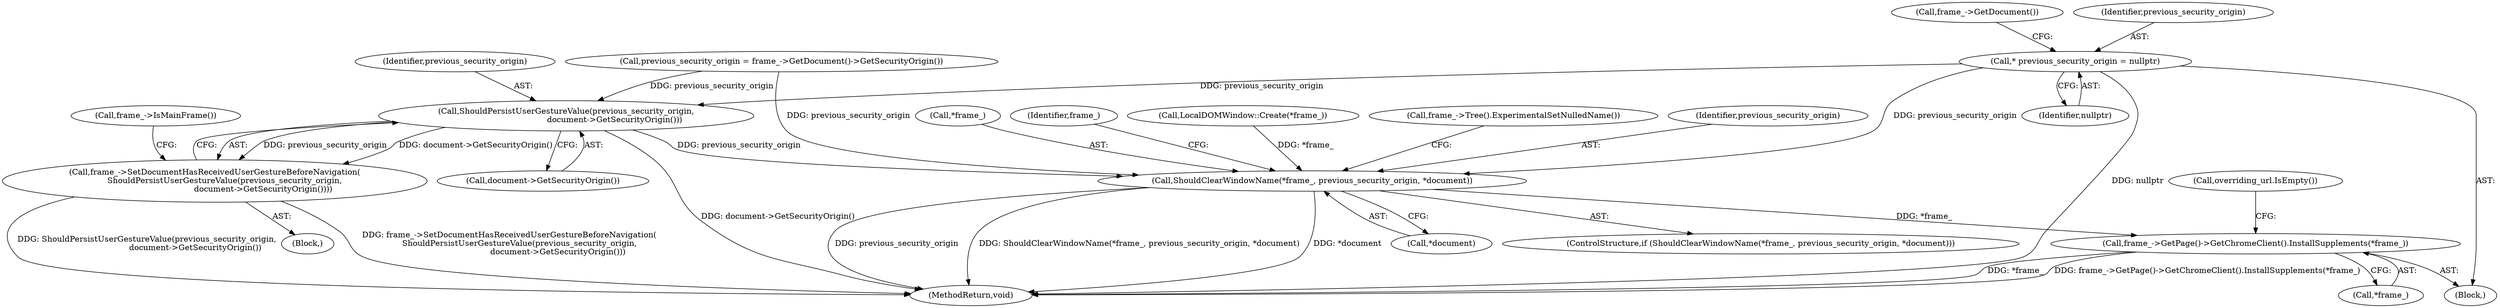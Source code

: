 digraph "0_Chrome_0ab2412a104d2f235d7b9fe19d30ef605a410832_3@pointer" {
"1000125" [label="(Call,* previous_security_origin = nullptr)"];
"1000162" [label="(Call,ShouldPersistUserGestureValue(previous_security_origin,\n                                      document->GetSecurityOrigin()))"];
"1000161" [label="(Call,frame_->SetDocumentHasReceivedUserGestureBeforeNavigation(\n        ShouldPersistUserGestureValue(previous_security_origin,\n                                      document->GetSecurityOrigin())))"];
"1000169" [label="(Call,ShouldClearWindowName(*frame_, previous_security_origin, *document))"];
"1000177" [label="(Call,frame_->GetPage()->GetChromeClient().InstallSupplements(*frame_))"];
"1000130" [label="(Call,previous_security_origin = frame_->GetDocument()->GetSecurityOrigin())"];
"1000109" [label="(Block,)"];
"1000125" [label="(Call,* previous_security_origin = nullptr)"];
"1000170" [label="(Call,*frame_)"];
"1000182" [label="(Call,overriding_url.IsEmpty())"];
"1000179" [label="(Identifier,frame_)"];
"1000163" [label="(Identifier,previous_security_origin)"];
"1000166" [label="(Call,frame_->IsMainFrame())"];
"1000127" [label="(Identifier,nullptr)"];
"1000207" [label="(MethodReturn,void)"];
"1000178" [label="(Call,*frame_)"];
"1000173" [label="(Call,*document)"];
"1000129" [label="(Call,frame_->GetDocument())"];
"1000137" [label="(Call,LocalDOMWindow::Create(*frame_))"];
"1000168" [label="(ControlStructure,if (ShouldClearWindowName(*frame_, previous_security_origin, *document)))"];
"1000176" [label="(Call,frame_->Tree().ExperimentalSetNulledName())"];
"1000172" [label="(Identifier,previous_security_origin)"];
"1000161" [label="(Call,frame_->SetDocumentHasReceivedUserGestureBeforeNavigation(\n        ShouldPersistUserGestureValue(previous_security_origin,\n                                      document->GetSecurityOrigin())))"];
"1000177" [label="(Call,frame_->GetPage()->GetChromeClient().InstallSupplements(*frame_))"];
"1000169" [label="(Call,ShouldClearWindowName(*frame_, previous_security_origin, *document))"];
"1000164" [label="(Call,document->GetSecurityOrigin())"];
"1000162" [label="(Call,ShouldPersistUserGestureValue(previous_security_origin,\n                                      document->GetSecurityOrigin()))"];
"1000160" [label="(Block,)"];
"1000126" [label="(Identifier,previous_security_origin)"];
"1000125" -> "1000109"  [label="AST: "];
"1000125" -> "1000127"  [label="CFG: "];
"1000126" -> "1000125"  [label="AST: "];
"1000127" -> "1000125"  [label="AST: "];
"1000129" -> "1000125"  [label="CFG: "];
"1000125" -> "1000207"  [label="DDG: nullptr"];
"1000125" -> "1000162"  [label="DDG: previous_security_origin"];
"1000125" -> "1000169"  [label="DDG: previous_security_origin"];
"1000162" -> "1000161"  [label="AST: "];
"1000162" -> "1000164"  [label="CFG: "];
"1000163" -> "1000162"  [label="AST: "];
"1000164" -> "1000162"  [label="AST: "];
"1000161" -> "1000162"  [label="CFG: "];
"1000162" -> "1000207"  [label="DDG: document->GetSecurityOrigin()"];
"1000162" -> "1000161"  [label="DDG: previous_security_origin"];
"1000162" -> "1000161"  [label="DDG: document->GetSecurityOrigin()"];
"1000130" -> "1000162"  [label="DDG: previous_security_origin"];
"1000162" -> "1000169"  [label="DDG: previous_security_origin"];
"1000161" -> "1000160"  [label="AST: "];
"1000166" -> "1000161"  [label="CFG: "];
"1000161" -> "1000207"  [label="DDG: ShouldPersistUserGestureValue(previous_security_origin,\n                                      document->GetSecurityOrigin())"];
"1000161" -> "1000207"  [label="DDG: frame_->SetDocumentHasReceivedUserGestureBeforeNavigation(\n        ShouldPersistUserGestureValue(previous_security_origin,\n                                      document->GetSecurityOrigin()))"];
"1000169" -> "1000168"  [label="AST: "];
"1000169" -> "1000173"  [label="CFG: "];
"1000170" -> "1000169"  [label="AST: "];
"1000172" -> "1000169"  [label="AST: "];
"1000173" -> "1000169"  [label="AST: "];
"1000176" -> "1000169"  [label="CFG: "];
"1000179" -> "1000169"  [label="CFG: "];
"1000169" -> "1000207"  [label="DDG: previous_security_origin"];
"1000169" -> "1000207"  [label="DDG: ShouldClearWindowName(*frame_, previous_security_origin, *document)"];
"1000169" -> "1000207"  [label="DDG: *document"];
"1000137" -> "1000169"  [label="DDG: *frame_"];
"1000130" -> "1000169"  [label="DDG: previous_security_origin"];
"1000169" -> "1000177"  [label="DDG: *frame_"];
"1000177" -> "1000109"  [label="AST: "];
"1000177" -> "1000178"  [label="CFG: "];
"1000178" -> "1000177"  [label="AST: "];
"1000182" -> "1000177"  [label="CFG: "];
"1000177" -> "1000207"  [label="DDG: *frame_"];
"1000177" -> "1000207"  [label="DDG: frame_->GetPage()->GetChromeClient().InstallSupplements(*frame_)"];
}
